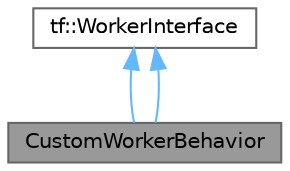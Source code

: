 digraph "CustomWorkerBehavior"
{
 // LATEX_PDF_SIZE
  bgcolor="transparent";
  edge [fontname=Helvetica,fontsize=10,labelfontname=Helvetica,labelfontsize=10];
  node [fontname=Helvetica,fontsize=10,shape=box,height=0.2,width=0.4];
  Node1 [id="Node000001",label="CustomWorkerBehavior",height=0.2,width=0.4,color="gray40", fillcolor="grey60", style="filled", fontcolor="black",tooltip=" "];
  Node2 -> Node1 [id="edge1_Node000001_Node000002",dir="back",color="steelblue1",style="solid",tooltip=" "];
  Node2 [id="Node000002",label="tf::WorkerInterface",height=0.2,width=0.4,color="gray40", fillcolor="white", style="filled",URL="$classtf_1_1_worker_interface.html",tooltip="class to configure worker behavior in an executor"];
  Node2 -> Node1 [id="edge2_Node000001_Node000002",dir="back",color="steelblue1",style="solid",tooltip=" "];
}
